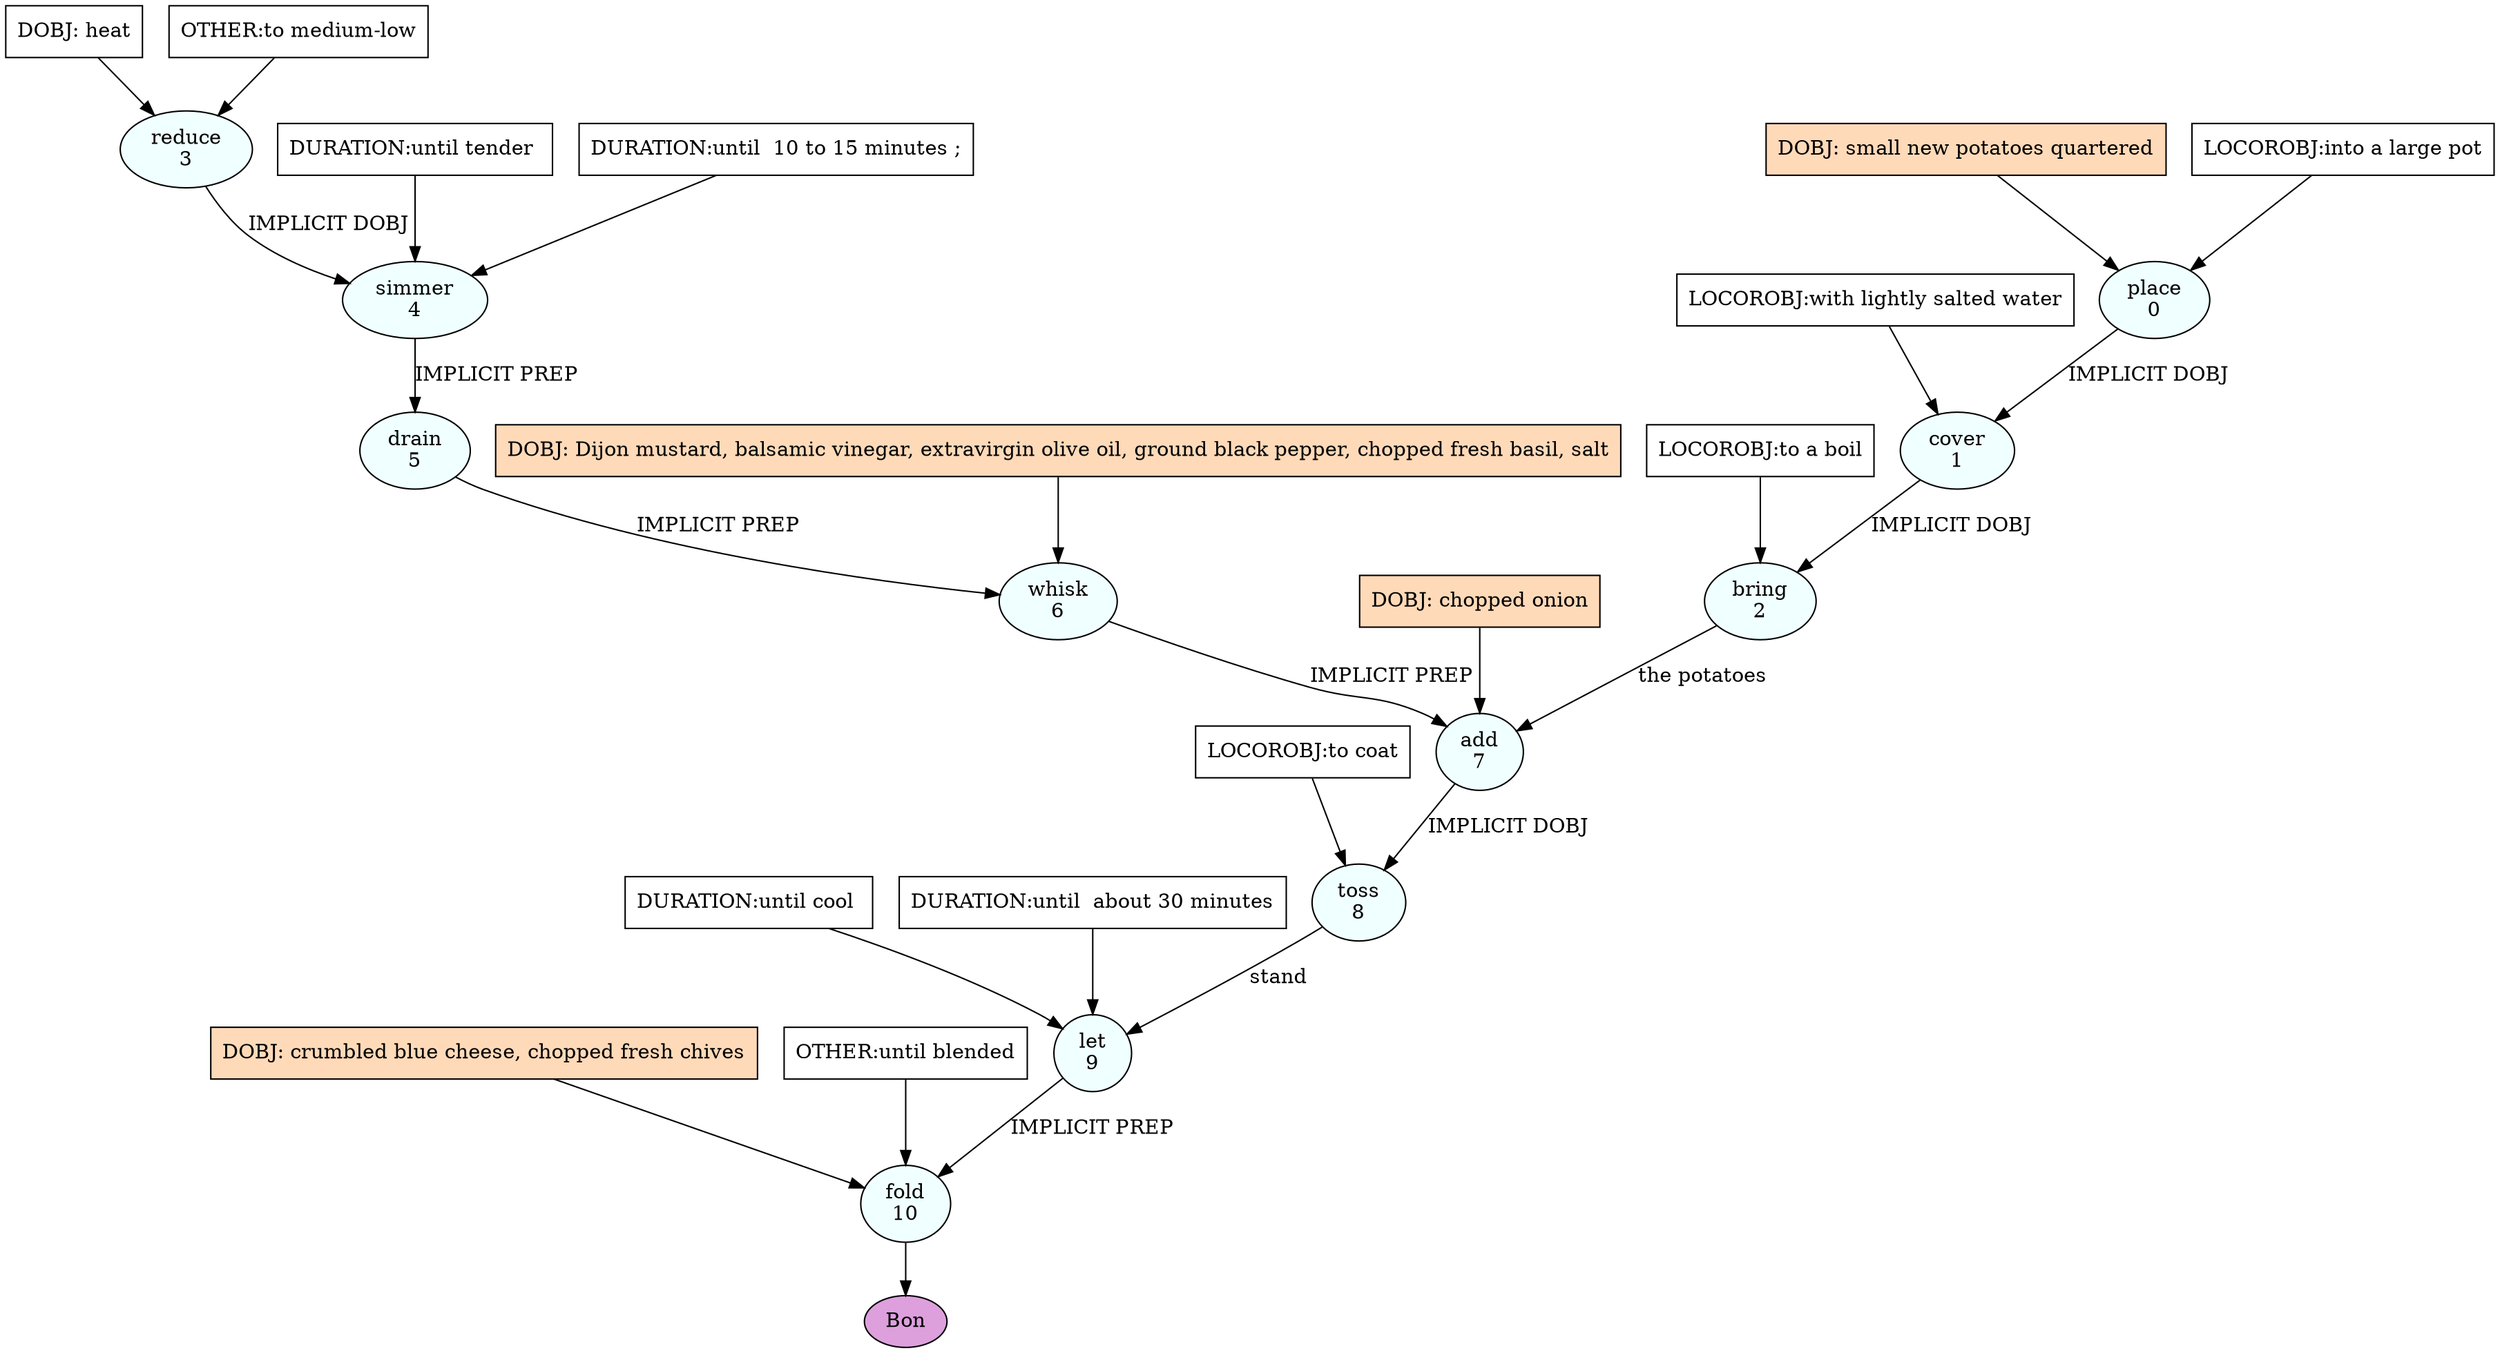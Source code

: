 digraph recipe {
E0[label="place
0", shape=oval, style=filled, fillcolor=azure]
E1[label="cover
1", shape=oval, style=filled, fillcolor=azure]
E2[label="bring
2", shape=oval, style=filled, fillcolor=azure]
E3[label="reduce
3", shape=oval, style=filled, fillcolor=azure]
E4[label="simmer
4", shape=oval, style=filled, fillcolor=azure]
E5[label="drain
5", shape=oval, style=filled, fillcolor=azure]
E6[label="whisk
6", shape=oval, style=filled, fillcolor=azure]
E7[label="add
7", shape=oval, style=filled, fillcolor=azure]
E8[label="toss
8", shape=oval, style=filled, fillcolor=azure]
E9[label="let
9", shape=oval, style=filled, fillcolor=azure]
E10[label="fold
10", shape=oval, style=filled, fillcolor=azure]
D0[label="DOBJ: small new potatoes quartered", shape=box, style=filled, fillcolor=peachpuff]
D0 -> E0
P0_0[label="LOCOROBJ:into a large pot", shape=box, style=filled, fillcolor=white]
P0_0 -> E0
D3[label="DOBJ: heat", shape=box, style=filled, fillcolor=white]
D3 -> E3
P3_0[label="OTHER:to medium-low", shape=box, style=filled, fillcolor=white]
P3_0 -> E3
E0 -> E1 [label="IMPLICIT DOBJ"]
P1_0_0[label="LOCOROBJ:with lightly salted water", shape=box, style=filled, fillcolor=white]
P1_0_0 -> E1
E1 -> E2 [label="IMPLICIT DOBJ"]
P2_0_0[label="LOCOROBJ:to a boil", shape=box, style=filled, fillcolor=white]
P2_0_0 -> E2
E3 -> E4 [label="IMPLICIT DOBJ"]
P4_0_0[label="DURATION:until tender ", shape=box, style=filled, fillcolor=white]
P4_0_0 -> E4
P4_0_1[label="DURATION:until  10 to 15 minutes ;", shape=box, style=filled, fillcolor=white]
P4_0_1 -> E4
E4 -> E5 [label="IMPLICIT PREP"]
D6_ing[label="DOBJ: Dijon mustard, balsamic vinegar, extravirgin olive oil, ground black pepper, chopped fresh basil, salt", shape=box, style=filled, fillcolor=peachpuff]
D6_ing -> E6
E5 -> E6 [label="IMPLICIT PREP"]
D7_ing[label="DOBJ: chopped onion", shape=box, style=filled, fillcolor=peachpuff]
D7_ing -> E7
E2 -> E7 [label="the potatoes"]
E6 -> E7 [label="IMPLICIT PREP"]
E7 -> E8 [label="IMPLICIT DOBJ"]
P8_0_0[label="LOCOROBJ:to coat", shape=box, style=filled, fillcolor=white]
P8_0_0 -> E8
E8 -> E9 [label="stand"]
P9_0_0[label="DURATION:until cool ", shape=box, style=filled, fillcolor=white]
P9_0_0 -> E9
P9_0_1[label="DURATION:until  about 30 minutes", shape=box, style=filled, fillcolor=white]
P9_0_1 -> E9
D10_ing[label="DOBJ: crumbled blue cheese, chopped fresh chives", shape=box, style=filled, fillcolor=peachpuff]
D10_ing -> E10
E9 -> E10 [label="IMPLICIT PREP"]
P10_1_0[label="OTHER:until blended", shape=box, style=filled, fillcolor=white]
P10_1_0 -> E10
EOR[label="Bon", shape=oval, style=filled, fillcolor=plum]
E10 -> EOR
}
